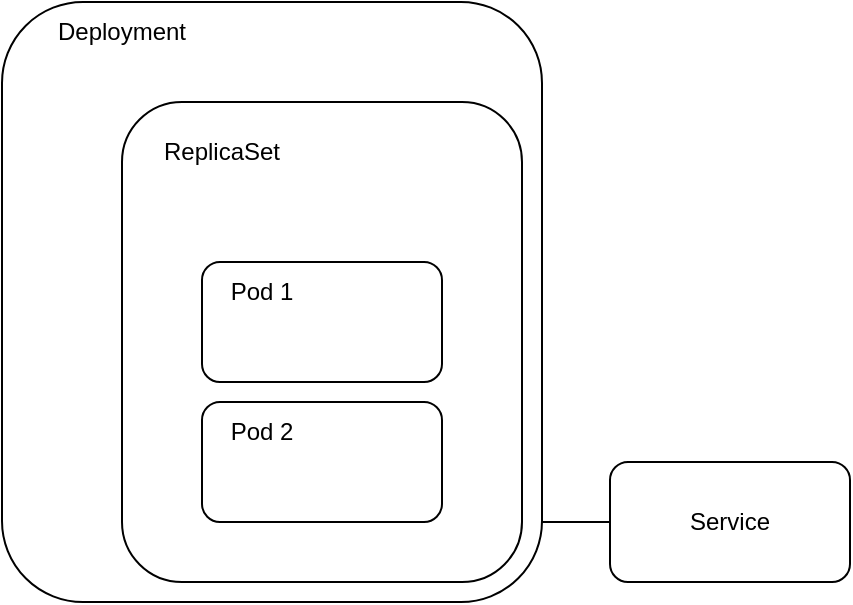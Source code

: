 <mxfile version="25.0.3">
  <diagram name="Страница — 1" id="35Kii8_jrHIU2hhdhDlF">
    <mxGraphModel dx="1050" dy="575" grid="1" gridSize="10" guides="1" tooltips="1" connect="1" arrows="1" fold="1" page="1" pageScale="1" pageWidth="827" pageHeight="1169" math="0" shadow="0">
      <root>
        <mxCell id="0" />
        <mxCell id="1" parent="0" />
        <mxCell id="Y63fZ3GQWym1cxbneHAl-18" value="" style="rounded=1;whiteSpace=wrap;html=1;" vertex="1" parent="1">
          <mxGeometry x="110" y="130" width="270" height="300" as="geometry" />
        </mxCell>
        <mxCell id="Y63fZ3GQWym1cxbneHAl-3" value="" style="rounded=1;whiteSpace=wrap;html=1;" vertex="1" parent="1">
          <mxGeometry x="170" y="180" width="200" height="240" as="geometry" />
        </mxCell>
        <mxCell id="Y63fZ3GQWym1cxbneHAl-1" value="" style="rounded=1;whiteSpace=wrap;html=1;" vertex="1" parent="1">
          <mxGeometry x="210" y="260" width="120" height="60" as="geometry" />
        </mxCell>
        <mxCell id="Y63fZ3GQWym1cxbneHAl-10" style="edgeStyle=orthogonalEdgeStyle;rounded=0;orthogonalLoop=1;jettySize=auto;html=1;exitX=0.5;exitY=0;exitDx=0;exitDy=0;entryX=0.75;entryY=1;entryDx=0;entryDy=0;" edge="1" parent="1" source="Y63fZ3GQWym1cxbneHAl-2" target="Y63fZ3GQWym1cxbneHAl-9">
          <mxGeometry relative="1" as="geometry" />
        </mxCell>
        <mxCell id="Y63fZ3GQWym1cxbneHAl-2" value="" style="rounded=1;whiteSpace=wrap;html=1;" vertex="1" parent="1">
          <mxGeometry x="210" y="330" width="120" height="60" as="geometry" />
        </mxCell>
        <mxCell id="Y63fZ3GQWym1cxbneHAl-4" value="Service" style="rounded=1;whiteSpace=wrap;html=1;" vertex="1" parent="1">
          <mxGeometry x="414" y="360" width="120" height="60" as="geometry" />
        </mxCell>
        <mxCell id="Y63fZ3GQWym1cxbneHAl-7" value="ReplicaSet" style="text;html=1;align=center;verticalAlign=middle;whiteSpace=wrap;rounded=0;" vertex="1" parent="1">
          <mxGeometry x="190" y="190" width="60" height="30" as="geometry" />
        </mxCell>
        <mxCell id="Y63fZ3GQWym1cxbneHAl-8" value="Pod 1" style="text;html=1;align=center;verticalAlign=middle;whiteSpace=wrap;rounded=0;" vertex="1" parent="1">
          <mxGeometry x="210" y="260" width="60" height="30" as="geometry" />
        </mxCell>
        <mxCell id="Y63fZ3GQWym1cxbneHAl-9" value="Pod 2" style="text;html=1;align=center;verticalAlign=middle;whiteSpace=wrap;rounded=0;" vertex="1" parent="1">
          <mxGeometry x="210" y="330" width="60" height="30" as="geometry" />
        </mxCell>
        <mxCell id="Y63fZ3GQWym1cxbneHAl-13" value="" style="endArrow=none;html=1;rounded=0;entryX=0;entryY=0.5;entryDx=0;entryDy=0;" edge="1" parent="1" target="Y63fZ3GQWym1cxbneHAl-4">
          <mxGeometry width="50" height="50" relative="1" as="geometry">
            <mxPoint x="380" y="390" as="sourcePoint" />
            <mxPoint x="560" y="270" as="targetPoint" />
          </mxGeometry>
        </mxCell>
        <mxCell id="Y63fZ3GQWym1cxbneHAl-19" value="Deployment" style="text;html=1;align=center;verticalAlign=middle;whiteSpace=wrap;rounded=0;" vertex="1" parent="1">
          <mxGeometry x="140" y="130" width="60" height="30" as="geometry" />
        </mxCell>
      </root>
    </mxGraphModel>
  </diagram>
</mxfile>
